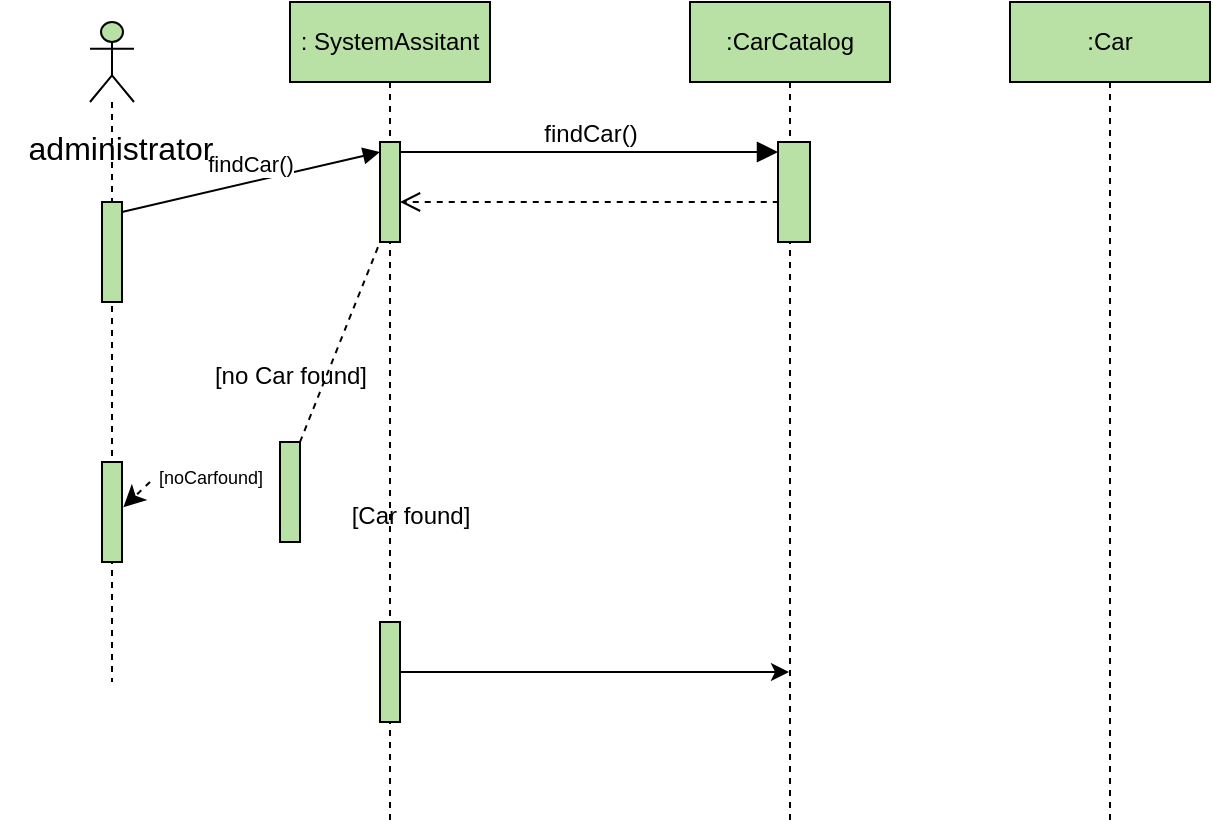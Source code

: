 <mxfile version="22.1.17" type="device">
  <diagram name="第 1 页" id="N4q0IM85U7iNAYb2XV-U">
    <mxGraphModel dx="1016" dy="565" grid="1" gridSize="10" guides="1" tooltips="1" connect="1" arrows="1" fold="1" page="1" pageScale="1" pageWidth="827" pageHeight="1169" math="0" shadow="0">
      <root>
        <mxCell id="0" />
        <mxCell id="1" parent="0" />
        <mxCell id="Eoxwg7Eb8q7yLTl3kgs5-3" value=":CarCatalog" style="shape=umlLifeline;perimeter=lifelinePerimeter;whiteSpace=wrap;html=1;container=1;dropTarget=0;collapsible=0;recursiveResize=0;outlineConnect=0;portConstraint=eastwest;newEdgeStyle={&quot;curved&quot;:0,&quot;rounded&quot;:0};fillColor=#B9E0A5;" parent="1" vertex="1">
          <mxGeometry x="360" y="130" width="100" height="410" as="geometry" />
        </mxCell>
        <mxCell id="Eoxwg7Eb8q7yLTl3kgs5-31" value="" style="html=1;points=[[0,0,0,0,5],[0,1,0,0,-5],[1,0,0,0,5],[1,1,0,0,-5]];perimeter=orthogonalPerimeter;outlineConnect=0;targetShapes=umlLifeline;portConstraint=eastwest;newEdgeStyle={&quot;curved&quot;:0,&quot;rounded&quot;:0};fontSize=16;strokeColor=#000000;fillColor=#B9E0A5;" parent="Eoxwg7Eb8q7yLTl3kgs5-3" vertex="1">
          <mxGeometry x="44" y="70" width="16" height="50" as="geometry" />
        </mxCell>
        <mxCell id="Eoxwg7Eb8q7yLTl3kgs5-6" value=": SystemAssitant" style="shape=umlLifeline;perimeter=lifelinePerimeter;whiteSpace=wrap;html=1;container=1;dropTarget=0;collapsible=0;recursiveResize=0;outlineConnect=0;portConstraint=eastwest;newEdgeStyle={&quot;curved&quot;:0,&quot;rounded&quot;:0};fillColor=#B9E0A5;" parent="1" vertex="1">
          <mxGeometry x="160" y="130" width="100" height="410" as="geometry" />
        </mxCell>
        <mxCell id="Eoxwg7Eb8q7yLTl3kgs5-7" value="" style="html=1;points=[[0,0,0,0,5],[0,1,0,0,-5],[1,0,0,0,5],[1,1,0,0,-5]];perimeter=orthogonalPerimeter;outlineConnect=0;targetShapes=umlLifeline;portConstraint=eastwest;newEdgeStyle={&quot;curved&quot;:0,&quot;rounded&quot;:0};fillColor=#B9E0A5;" parent="Eoxwg7Eb8q7yLTl3kgs5-6" vertex="1">
          <mxGeometry x="45" y="70" width="10" height="50" as="geometry" />
        </mxCell>
        <mxCell id="Eoxwg7Eb8q7yLTl3kgs5-9" value="" style="html=1;points=[[0,0,0,0,5],[0,1,0,0,-5],[1,0,0,0,5],[1,1,0,0,-5]];perimeter=orthogonalPerimeter;outlineConnect=0;targetShapes=umlLifeline;portConstraint=eastwest;newEdgeStyle={&quot;curved&quot;:0,&quot;rounded&quot;:0};fillColor=#B9E0A5;" parent="Eoxwg7Eb8q7yLTl3kgs5-6" vertex="1">
          <mxGeometry x="45" y="310" width="10" height="50" as="geometry" />
        </mxCell>
        <mxCell id="Eoxwg7Eb8q7yLTl3kgs5-12" value="" style="endArrow=classic;html=1;rounded=0;" parent="1" source="Eoxwg7Eb8q7yLTl3kgs5-9" target="Eoxwg7Eb8q7yLTl3kgs5-3" edge="1">
          <mxGeometry width="50" height="50" relative="1" as="geometry">
            <mxPoint x="290" y="420" as="sourcePoint" />
            <mxPoint x="370" y="350" as="targetPoint" />
          </mxGeometry>
        </mxCell>
        <mxCell id="Eoxwg7Eb8q7yLTl3kgs5-13" value="" style="shape=umlLifeline;perimeter=lifelinePerimeter;whiteSpace=wrap;html=1;container=1;dropTarget=0;collapsible=0;recursiveResize=0;outlineConnect=0;portConstraint=eastwest;newEdgeStyle={&quot;curved&quot;:0,&quot;rounded&quot;:0};participant=umlActor;fontSize=16;fillColor=#B9E0A5;" parent="1" vertex="1">
          <mxGeometry x="60" y="140" width="22" height="330" as="geometry" />
        </mxCell>
        <mxCell id="Eoxwg7Eb8q7yLTl3kgs5-16" value="" style="html=1;points=[[0,0,0,0,5],[0,1,0,0,-5],[1,0,0,0,5],[1,1,0,0,-5]];perimeter=orthogonalPerimeter;outlineConnect=0;targetShapes=umlLifeline;portConstraint=eastwest;newEdgeStyle={&quot;curved&quot;:0,&quot;rounded&quot;:0};fontSize=16;fillColor=#B9E0A5;" parent="Eoxwg7Eb8q7yLTl3kgs5-13" vertex="1">
          <mxGeometry x="6" y="90" width="10" height="50" as="geometry" />
        </mxCell>
        <mxCell id="Eoxwg7Eb8q7yLTl3kgs5-17" value="" style="html=1;points=[[0,0,0,0,5],[0,1,0,0,-5],[1,0,0,0,5],[1,1,0,0,-5]];perimeter=orthogonalPerimeter;outlineConnect=0;targetShapes=umlLifeline;portConstraint=eastwest;newEdgeStyle={&quot;curved&quot;:0,&quot;rounded&quot;:0};fontSize=16;fillColor=#B9E0A5;" parent="Eoxwg7Eb8q7yLTl3kgs5-13" vertex="1">
          <mxGeometry x="6" y="220" width="10" height="50" as="geometry" />
        </mxCell>
        <mxCell id="Eoxwg7Eb8q7yLTl3kgs5-8" value="findCar()" style="html=1;verticalAlign=bottom;startArrow=none;endArrow=block;startSize=8;curved=0;rounded=0;entryX=0;entryY=0;entryDx=0;entryDy=5;startFill=0;exitX=1;exitY=0;exitDx=0;exitDy=5;exitPerimeter=0;" parent="1" source="Eoxwg7Eb8q7yLTl3kgs5-16" target="Eoxwg7Eb8q7yLTl3kgs5-7" edge="1">
          <mxGeometry relative="1" as="geometry">
            <mxPoint x="80" y="255" as="sourcePoint" />
          </mxGeometry>
        </mxCell>
        <mxCell id="Eoxwg7Eb8q7yLTl3kgs5-20" value="" style="endArrow=classic;html=1;rounded=0;fontSize=12;startSize=8;endSize=8;curved=1;entryX=1.067;entryY=0.453;entryDx=0;entryDy=0;entryPerimeter=0;dashed=1;" parent="1" target="Eoxwg7Eb8q7yLTl3kgs5-17" edge="1">
          <mxGeometry width="50" height="50" relative="1" as="geometry">
            <mxPoint x="90" y="370" as="sourcePoint" />
            <mxPoint x="100" y="430" as="targetPoint" />
          </mxGeometry>
        </mxCell>
        <mxCell id="Eoxwg7Eb8q7yLTl3kgs5-18" value="" style="html=1;points=[[0,0,0,0,5],[0,1,0,0,-5],[1,0,0,0,5],[1,1,0,0,-5]];perimeter=orthogonalPerimeter;outlineConnect=0;targetShapes=umlLifeline;portConstraint=eastwest;newEdgeStyle={&quot;curved&quot;:0,&quot;rounded&quot;:0};fontSize=16;fillColor=#B9E0A5;" parent="1" vertex="1">
          <mxGeometry x="155" y="350" width="10" height="50" as="geometry" />
        </mxCell>
        <mxCell id="Eoxwg7Eb8q7yLTl3kgs5-22" value="" style="endArrow=none;dashed=1;html=1;rounded=0;fontSize=12;startSize=8;endSize=8;curved=1;" parent="1" source="Eoxwg7Eb8q7yLTl3kgs5-18" target="Eoxwg7Eb8q7yLTl3kgs5-7" edge="1">
          <mxGeometry width="50" height="50" relative="1" as="geometry">
            <mxPoint x="145" y="350" as="sourcePoint" />
            <mxPoint x="340" y="360" as="targetPoint" />
          </mxGeometry>
        </mxCell>
        <mxCell id="Eoxwg7Eb8q7yLTl3kgs5-23" value="&lt;font style=&quot;font-size: 12px;&quot;&gt;[no Car found]&lt;/font&gt;" style="text;html=1;align=center;verticalAlign=middle;resizable=0;points=[];autosize=1;strokeColor=none;fillColor=none;fontSize=16;" parent="1" vertex="1">
          <mxGeometry x="110" y="300" width="100" height="30" as="geometry" />
        </mxCell>
        <mxCell id="Eoxwg7Eb8q7yLTl3kgs5-24" value="&lt;font style=&quot;font-size: 9px;&quot;&gt;[noCarfound]&lt;/font&gt;" style="text;html=1;align=center;verticalAlign=middle;resizable=0;points=[];autosize=1;strokeColor=none;fillColor=none;fontSize=16;" parent="1" vertex="1">
          <mxGeometry x="80" y="350" width="80" height="30" as="geometry" />
        </mxCell>
        <mxCell id="Eoxwg7Eb8q7yLTl3kgs5-27" value="&lt;font style=&quot;font-size: 12px;&quot;&gt;[Car found]&lt;/font&gt;" style="text;html=1;align=center;verticalAlign=middle;resizable=0;points=[];autosize=1;strokeColor=none;fillColor=none;fontSize=16;" parent="1" vertex="1">
          <mxGeometry x="180" y="370" width="80" height="30" as="geometry" />
        </mxCell>
        <mxCell id="Eoxwg7Eb8q7yLTl3kgs5-28" value=":Car" style="shape=umlLifeline;perimeter=lifelinePerimeter;whiteSpace=wrap;html=1;container=1;dropTarget=0;collapsible=0;recursiveResize=0;outlineConnect=0;portConstraint=eastwest;newEdgeStyle={&quot;curved&quot;:0,&quot;rounded&quot;:0};fillColor=#B9E0A5;" parent="1" vertex="1">
          <mxGeometry x="520" y="130" width="100" height="410" as="geometry" />
        </mxCell>
        <mxCell id="Eoxwg7Eb8q7yLTl3kgs5-32" value="findCar()" style="html=1;verticalAlign=bottom;endArrow=block;curved=0;rounded=0;entryX=0;entryY=0;entryDx=0;entryDy=5;fontSize=12;startSize=8;endSize=8;" parent="1" source="Eoxwg7Eb8q7yLTl3kgs5-7" target="Eoxwg7Eb8q7yLTl3kgs5-31" edge="1">
          <mxGeometry relative="1" as="geometry">
            <mxPoint x="260" y="225" as="sourcePoint" />
          </mxGeometry>
        </mxCell>
        <mxCell id="Eoxwg7Eb8q7yLTl3kgs5-33" value="" style="html=1;verticalAlign=bottom;endArrow=open;dashed=1;endSize=8;curved=0;rounded=0;fontSize=12;" parent="1" target="Eoxwg7Eb8q7yLTl3kgs5-7" edge="1">
          <mxGeometry relative="1" as="geometry">
            <mxPoint x="220" y="230" as="targetPoint" />
            <Array as="points">
              <mxPoint x="340.37" y="230" />
            </Array>
            <mxPoint x="404.37" y="230" as="sourcePoint" />
          </mxGeometry>
        </mxCell>
        <mxCell id="6vKl1TdwV8IASmtikVPX-1" value="administrator" style="text;html=1;align=center;verticalAlign=middle;resizable=0;points=[];autosize=1;strokeColor=none;fillColor=none;fontSize=16;" parent="1" vertex="1">
          <mxGeometry x="15" y="188" width="120" height="30" as="geometry" />
        </mxCell>
      </root>
    </mxGraphModel>
  </diagram>
</mxfile>
